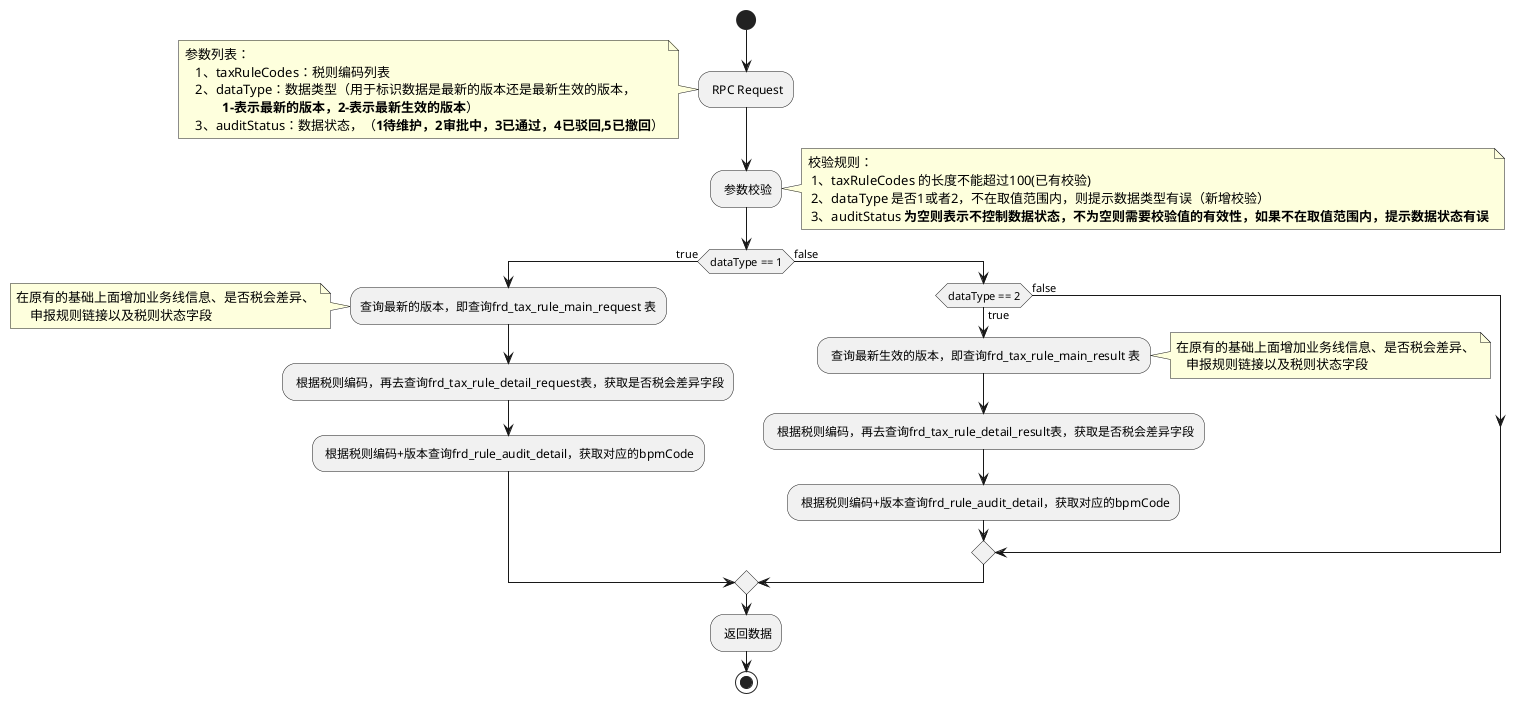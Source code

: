 @startuml
'https://plantuml.com/activity-diagram-beta

start
: RPC Request;
note left
 参数列表：
    1、taxRuleCodes：税则编码列表
    2、dataType：数据类型（用于标识数据是最新的版本还是最新生效的版本，
            <b>1-表示最新的版本，2-表示最新生效的版本</b>）
    3、auditStatus：数据状态，（<b>1待维护，2审批中，3已通过，4已驳回,5已撤回</b>）
end note

: 参数校验;
note right
    校验规则：
     1、taxRuleCodes 的长度不能超过100(已有校验)
     2、dataType 是否1或者2，不在取值范围内，则提示数据类型有误（新增校验）
     3、auditStatus <b>为空则表示不控制数据状态，不为空则需要校验值的有效性，如果不在取值范围内，提示数据状态有误
end note

if (dataType == 1) then (true)
  :查询最新的版本，即查询frd_tax_rule_main_request 表;
  note left
    在原有的基础上面增加业务线信息、是否税会差异、
        申报规则链接以及税则状态字段
  end note
  : 根据税则编码，再去查询frd_tax_rule_detail_request表，获取是否税会差异字段;
  : 根据税则编码+版本查询frd_rule_audit_detail，获取对应的bpmCode;
else  (false)
    if   (dataType == 2) then (true)
        : 查询最新生效的版本，即查询frd_tax_rule_main_result 表;
        note right
            在原有的基础上面增加业务线信息、是否税会差异、
               申报规则链接以及税则状态字段
        end note
        : 根据税则编码，再去查询frd_tax_rule_detail_result表，获取是否税会差异字段;
        : 根据税则编码+版本查询frd_rule_audit_detail，获取对应的bpmCode;
    else (false)
    endif
endif

: 返回数据;
stop

@enduml
